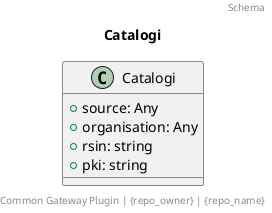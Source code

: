 @startuml
title: Catalogi
footer: Common Gateway Plugin | {repo_owner} | {repo_name} 
header: Schema

class Catalogi {
  + source: Any
  + organisation: Any
  + rsin: string
  + pki: string
}
@enduml
